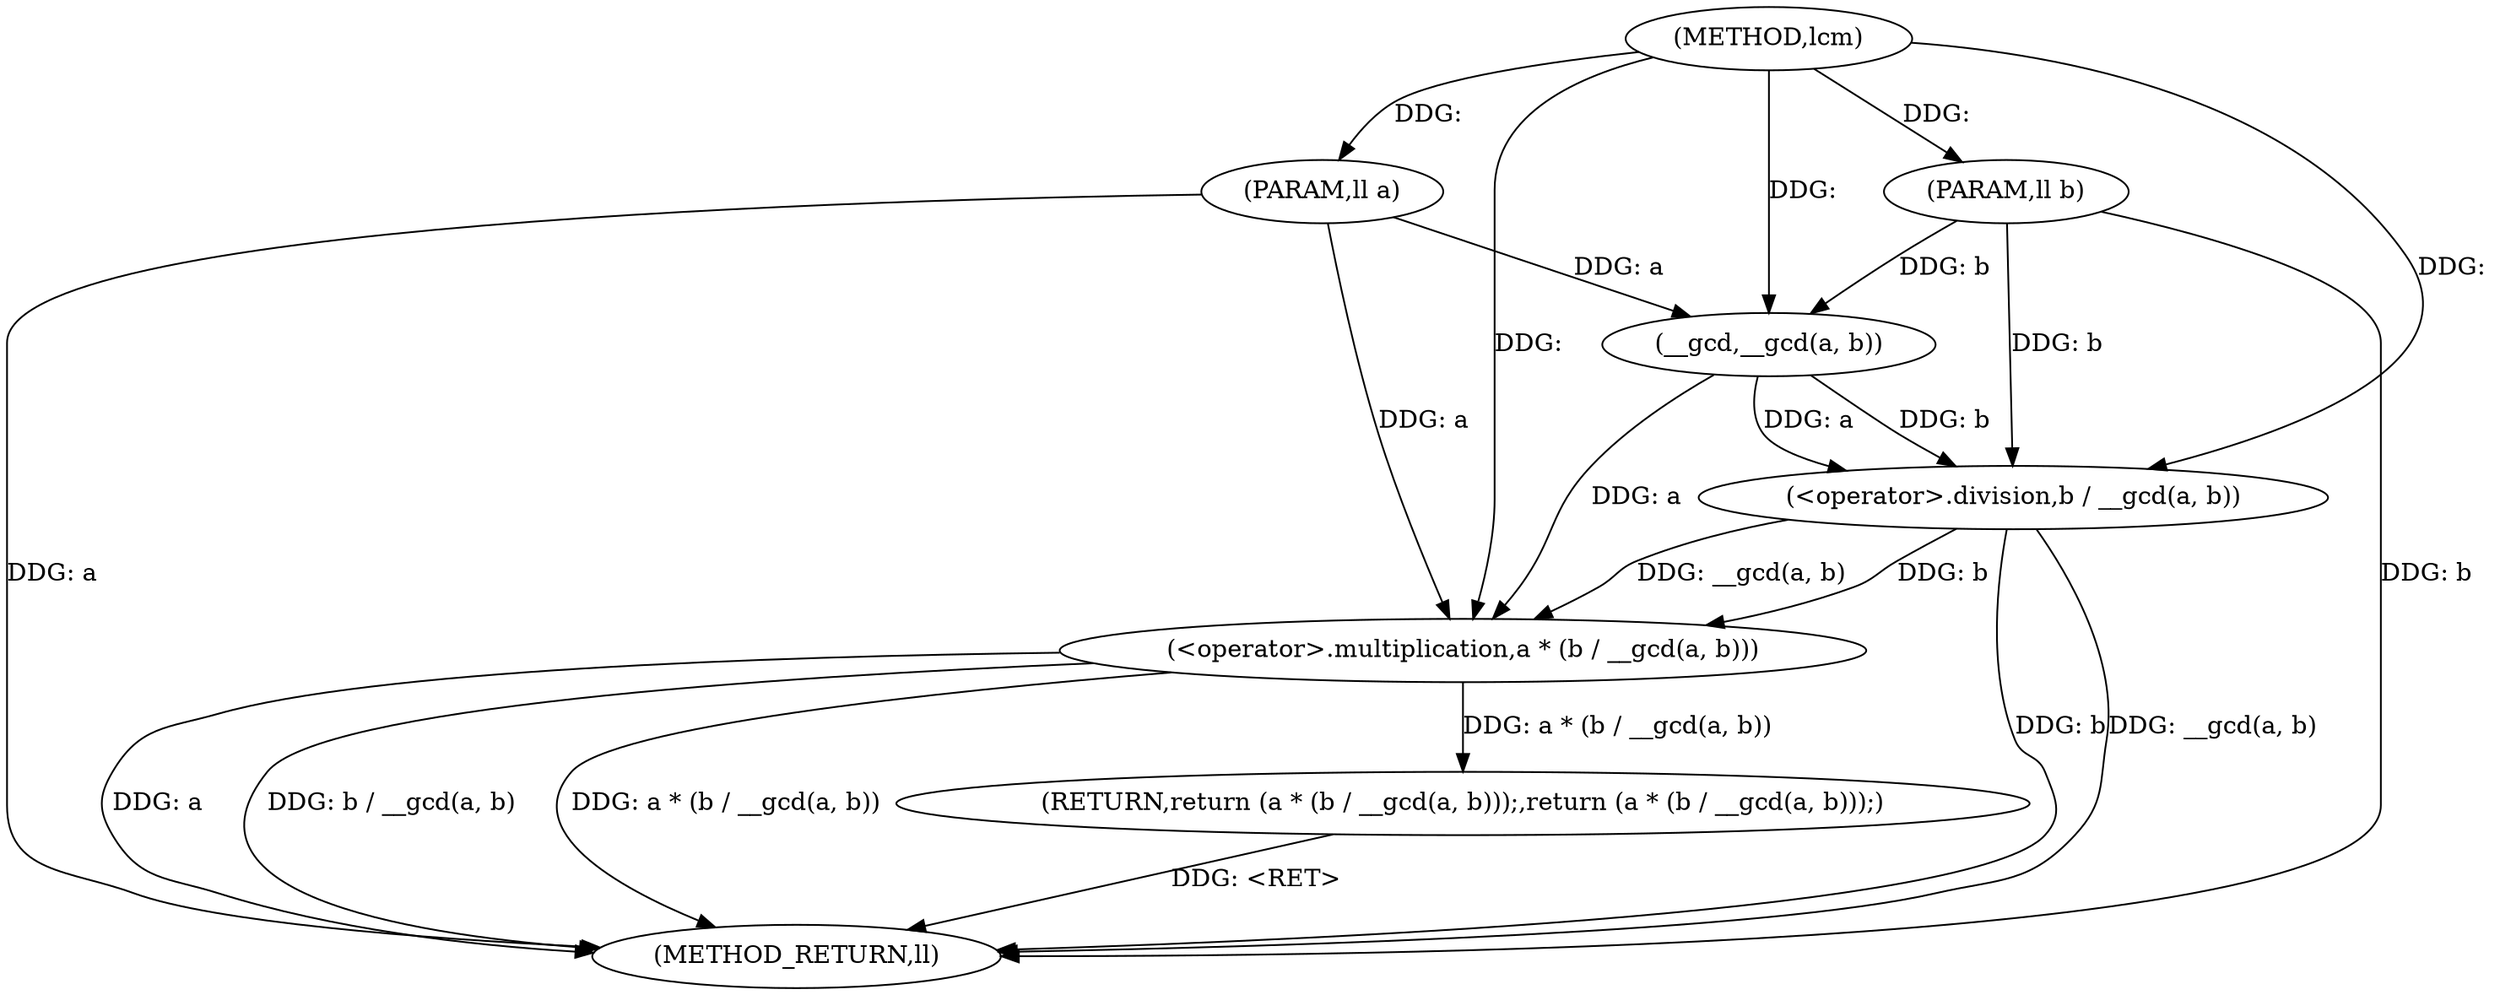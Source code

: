 digraph "lcm" {  
"1000155" [label = "(METHOD,lcm)" ]
"1000167" [label = "(METHOD_RETURN,ll)" ]
"1000156" [label = "(PARAM,ll a)" ]
"1000157" [label = "(PARAM,ll b)" ]
"1000159" [label = "(RETURN,return (a * (b / __gcd(a, b)));,return (a * (b / __gcd(a, b)));)" ]
"1000160" [label = "(<operator>.multiplication,a * (b / __gcd(a, b)))" ]
"1000162" [label = "(<operator>.division,b / __gcd(a, b))" ]
"1000164" [label = "(__gcd,__gcd(a, b))" ]
  "1000156" -> "1000167"  [ label = "DDG: a"] 
  "1000157" -> "1000167"  [ label = "DDG: b"] 
  "1000160" -> "1000167"  [ label = "DDG: a"] 
  "1000162" -> "1000167"  [ label = "DDG: b"] 
  "1000162" -> "1000167"  [ label = "DDG: __gcd(a, b)"] 
  "1000160" -> "1000167"  [ label = "DDG: b / __gcd(a, b)"] 
  "1000160" -> "1000167"  [ label = "DDG: a * (b / __gcd(a, b))"] 
  "1000159" -> "1000167"  [ label = "DDG: <RET>"] 
  "1000155" -> "1000156"  [ label = "DDG: "] 
  "1000155" -> "1000157"  [ label = "DDG: "] 
  "1000160" -> "1000159"  [ label = "DDG: a * (b / __gcd(a, b))"] 
  "1000164" -> "1000160"  [ label = "DDG: a"] 
  "1000156" -> "1000160"  [ label = "DDG: a"] 
  "1000155" -> "1000160"  [ label = "DDG: "] 
  "1000162" -> "1000160"  [ label = "DDG: b"] 
  "1000162" -> "1000160"  [ label = "DDG: __gcd(a, b)"] 
  "1000164" -> "1000162"  [ label = "DDG: b"] 
  "1000157" -> "1000162"  [ label = "DDG: b"] 
  "1000155" -> "1000162"  [ label = "DDG: "] 
  "1000164" -> "1000162"  [ label = "DDG: a"] 
  "1000156" -> "1000164"  [ label = "DDG: a"] 
  "1000155" -> "1000164"  [ label = "DDG: "] 
  "1000157" -> "1000164"  [ label = "DDG: b"] 
}
